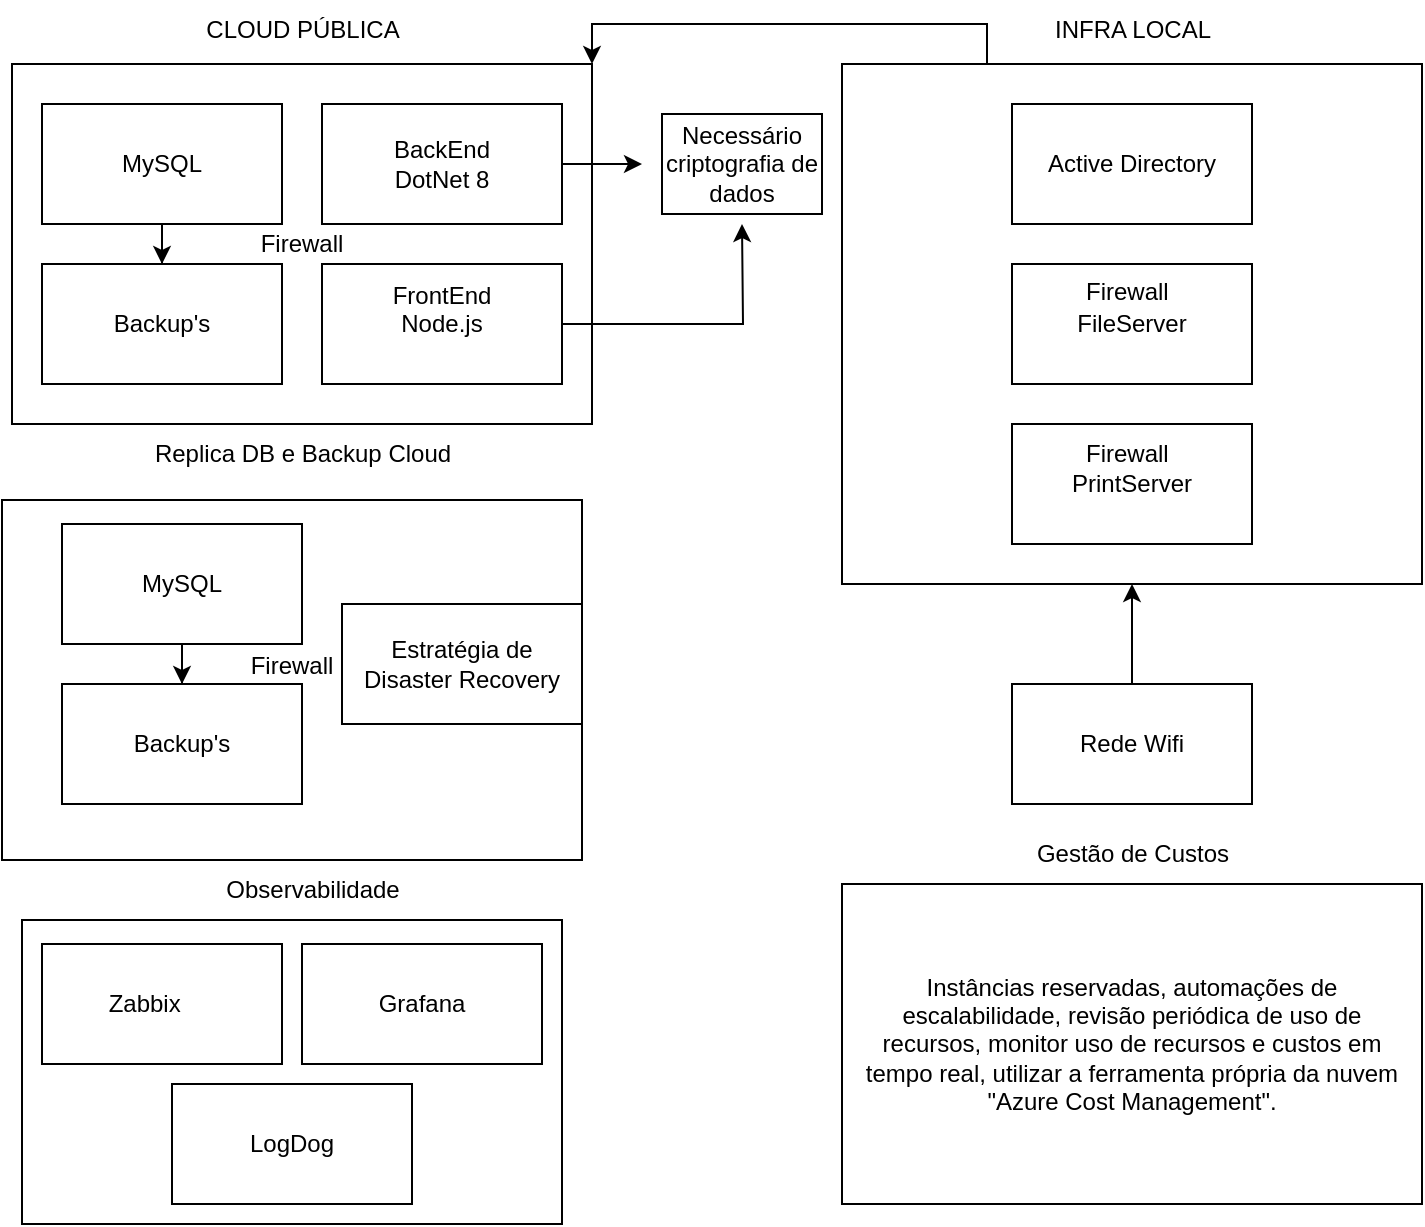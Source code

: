 <mxfile version="24.2.3" type="device">
  <diagram name="Página-1" id="S4oy3xDEYeUQU2gLbuBK">
    <mxGraphModel dx="1434" dy="1923" grid="1" gridSize="10" guides="1" tooltips="1" connect="1" arrows="1" fold="1" page="1" pageScale="1" pageWidth="827" pageHeight="1169" math="0" shadow="0">
      <root>
        <mxCell id="0" />
        <mxCell id="1" parent="0" />
        <mxCell id="9qqQeVZJJyEifuEDiSa8-4" value="Firewall" style="rounded=0;whiteSpace=wrap;html=1;" parent="1" vertex="1">
          <mxGeometry x="15" y="30" width="290" height="180" as="geometry" />
        </mxCell>
        <mxCell id="8hrsjIlJ7boSl-8sddWK-3" style="edgeStyle=orthogonalEdgeStyle;rounded=0;orthogonalLoop=1;jettySize=auto;html=1;entryX=0.5;entryY=0;entryDx=0;entryDy=0;" edge="1" parent="1" source="9qqQeVZJJyEifuEDiSa8-1" target="8hrsjIlJ7boSl-8sddWK-2">
          <mxGeometry relative="1" as="geometry" />
        </mxCell>
        <mxCell id="9qqQeVZJJyEifuEDiSa8-1" value="MySQL" style="rounded=0;whiteSpace=wrap;html=1;" parent="1" vertex="1">
          <mxGeometry x="30" y="50" width="120" height="60" as="geometry" />
        </mxCell>
        <mxCell id="8hrsjIlJ7boSl-8sddWK-13" style="edgeStyle=orthogonalEdgeStyle;rounded=0;orthogonalLoop=1;jettySize=auto;html=1;" edge="1" parent="1" source="9qqQeVZJJyEifuEDiSa8-2">
          <mxGeometry relative="1" as="geometry">
            <mxPoint x="330" y="80" as="targetPoint" />
          </mxGeometry>
        </mxCell>
        <mxCell id="9qqQeVZJJyEifuEDiSa8-2" value="&lt;div&gt;BackEnd&lt;/div&gt;&lt;div&gt;DotNet 8&lt;br&gt;&lt;/div&gt;" style="rounded=0;whiteSpace=wrap;html=1;" parent="1" vertex="1">
          <mxGeometry x="170" y="50" width="120" height="60" as="geometry" />
        </mxCell>
        <mxCell id="8hrsjIlJ7boSl-8sddWK-15" style="edgeStyle=orthogonalEdgeStyle;rounded=0;orthogonalLoop=1;jettySize=auto;html=1;" edge="1" parent="1" source="9qqQeVZJJyEifuEDiSa8-3">
          <mxGeometry relative="1" as="geometry">
            <mxPoint x="380" y="110" as="targetPoint" />
          </mxGeometry>
        </mxCell>
        <mxCell id="9qqQeVZJJyEifuEDiSa8-3" value="&lt;div&gt;FrontEnd&lt;/div&gt;&lt;div&gt;Node.js&lt;/div&gt;&lt;div&gt;&lt;br&gt;&lt;/div&gt;" style="rounded=0;whiteSpace=wrap;html=1;" parent="1" vertex="1">
          <mxGeometry x="170" y="130" width="120" height="60" as="geometry" />
        </mxCell>
        <mxCell id="9qqQeVZJJyEifuEDiSa8-5" value="CLOUD PÚBLICA" style="text;html=1;align=center;verticalAlign=middle;resizable=0;points=[];autosize=1;strokeColor=none;fillColor=none;" parent="1" vertex="1">
          <mxGeometry x="100" y="-2" width="120" height="30" as="geometry" />
        </mxCell>
        <mxCell id="9qqQeVZJJyEifuEDiSa8-13" style="edgeStyle=orthogonalEdgeStyle;rounded=0;orthogonalLoop=1;jettySize=auto;html=1;exitX=0.25;exitY=0;exitDx=0;exitDy=0;entryX=1;entryY=0;entryDx=0;entryDy=0;" parent="1" source="9qqQeVZJJyEifuEDiSa8-7" target="9qqQeVZJJyEifuEDiSa8-4" edge="1">
          <mxGeometry relative="1" as="geometry" />
        </mxCell>
        <mxCell id="9qqQeVZJJyEifuEDiSa8-7" value="" style="rounded=0;whiteSpace=wrap;html=1;" parent="1" vertex="1">
          <mxGeometry x="430" y="30" width="290" height="260" as="geometry" />
        </mxCell>
        <mxCell id="9qqQeVZJJyEifuEDiSa8-8" value="&lt;div&gt;INFRA LOCAL&lt;/div&gt;&lt;div&gt;&lt;br&gt;&lt;/div&gt;" style="text;html=1;align=center;verticalAlign=middle;resizable=0;points=[];autosize=1;strokeColor=none;fillColor=none;" parent="1" vertex="1">
          <mxGeometry x="525" width="100" height="40" as="geometry" />
        </mxCell>
        <mxCell id="9qqQeVZJJyEifuEDiSa8-9" value="Active Directory" style="rounded=0;whiteSpace=wrap;html=1;" parent="1" vertex="1">
          <mxGeometry x="515" y="50" width="120" height="60" as="geometry" />
        </mxCell>
        <mxCell id="9qqQeVZJJyEifuEDiSa8-10" value="FileServer" style="rounded=0;whiteSpace=wrap;html=1;" parent="1" vertex="1">
          <mxGeometry x="515" y="130" width="120" height="60" as="geometry" />
        </mxCell>
        <mxCell id="9qqQeVZJJyEifuEDiSa8-11" value="PrintServer" style="rounded=0;whiteSpace=wrap;html=1;" parent="1" vertex="1">
          <mxGeometry x="515" y="210" width="120" height="60" as="geometry" />
        </mxCell>
        <mxCell id="9qqQeVZJJyEifuEDiSa8-15" value="Rede Wifi" style="rounded=0;whiteSpace=wrap;html=1;" parent="1" vertex="1">
          <mxGeometry x="515" y="340" width="120" height="60" as="geometry" />
        </mxCell>
        <mxCell id="9qqQeVZJJyEifuEDiSa8-16" style="edgeStyle=orthogonalEdgeStyle;rounded=0;orthogonalLoop=1;jettySize=auto;html=1;entryX=0.5;entryY=1;entryDx=0;entryDy=0;" parent="1" source="9qqQeVZJJyEifuEDiSa8-15" target="9qqQeVZJJyEifuEDiSa8-7" edge="1">
          <mxGeometry relative="1" as="geometry" />
        </mxCell>
        <mxCell id="8hrsjIlJ7boSl-8sddWK-2" value="Backup&#39;s" style="rounded=0;whiteSpace=wrap;html=1;" vertex="1" parent="1">
          <mxGeometry x="30" y="130" width="120" height="60" as="geometry" />
        </mxCell>
        <mxCell id="8hrsjIlJ7boSl-8sddWK-8" value="" style="edgeStyle=orthogonalEdgeStyle;rounded=0;orthogonalLoop=1;jettySize=auto;html=1;" edge="1" parent="1" source="8hrsjIlJ7boSl-8sddWK-6" target="8hrsjIlJ7boSl-8sddWK-7">
          <mxGeometry relative="1" as="geometry" />
        </mxCell>
        <mxCell id="8hrsjIlJ7boSl-8sddWK-9" value="&#xa;Firewall&#xa;&#xa;" style="rounded=0;whiteSpace=wrap;html=1;" vertex="1" parent="1">
          <mxGeometry x="10" y="248" width="290" height="180" as="geometry" />
        </mxCell>
        <mxCell id="8hrsjIlJ7boSl-8sddWK-10" style="edgeStyle=orthogonalEdgeStyle;rounded=0;orthogonalLoop=1;jettySize=auto;html=1;" edge="1" parent="1" source="8hrsjIlJ7boSl-8sddWK-6" target="8hrsjIlJ7boSl-8sddWK-7">
          <mxGeometry relative="1" as="geometry" />
        </mxCell>
        <mxCell id="8hrsjIlJ7boSl-8sddWK-6" value="MySQL" style="rounded=0;whiteSpace=wrap;html=1;" vertex="1" parent="1">
          <mxGeometry x="40" y="260" width="120" height="60" as="geometry" />
        </mxCell>
        <mxCell id="8hrsjIlJ7boSl-8sddWK-7" value="Backup&#39;s" style="rounded=0;whiteSpace=wrap;html=1;" vertex="1" parent="1">
          <mxGeometry x="40" y="340" width="120" height="60" as="geometry" />
        </mxCell>
        <mxCell id="8hrsjIlJ7boSl-8sddWK-11" value="Replica DB e Backup Cloud" style="text;html=1;align=center;verticalAlign=middle;resizable=0;points=[];autosize=1;strokeColor=none;fillColor=none;" vertex="1" parent="1">
          <mxGeometry x="70" y="210" width="180" height="30" as="geometry" />
        </mxCell>
        <mxCell id="8hrsjIlJ7boSl-8sddWK-12" value="Estratégia de Disaster Recovery" style="rounded=0;whiteSpace=wrap;html=1;" vertex="1" parent="1">
          <mxGeometry x="180" y="300" width="120" height="60" as="geometry" />
        </mxCell>
        <mxCell id="8hrsjIlJ7boSl-8sddWK-14" value="&lt;div&gt;Necessário criptografia de dados&lt;/div&gt;" style="whiteSpace=wrap;html=1;" vertex="1" parent="1">
          <mxGeometry x="340" y="55" width="80" height="50" as="geometry" />
        </mxCell>
        <mxCell id="8hrsjIlJ7boSl-8sddWK-16" value="" style="rounded=0;whiteSpace=wrap;html=1;" vertex="1" parent="1">
          <mxGeometry x="20" y="458" width="270" height="152" as="geometry" />
        </mxCell>
        <mxCell id="8hrsjIlJ7boSl-8sddWK-17" value="Observabilidade" style="text;html=1;align=center;verticalAlign=middle;resizable=0;points=[];autosize=1;strokeColor=none;fillColor=none;" vertex="1" parent="1">
          <mxGeometry x="110" y="428" width="110" height="30" as="geometry" />
        </mxCell>
        <mxCell id="8hrsjIlJ7boSl-8sddWK-18" value="Zabbix&lt;span style=&quot;white-space: pre;&quot;&gt;&#x9;&lt;/span&gt; " style="rounded=0;whiteSpace=wrap;html=1;" vertex="1" parent="1">
          <mxGeometry x="30" y="470" width="120" height="60" as="geometry" />
        </mxCell>
        <mxCell id="8hrsjIlJ7boSl-8sddWK-19" value="Grafana" style="rounded=0;whiteSpace=wrap;html=1;" vertex="1" parent="1">
          <mxGeometry x="160" y="470" width="120" height="60" as="geometry" />
        </mxCell>
        <mxCell id="8hrsjIlJ7boSl-8sddWK-20" value="LogDog" style="rounded=0;whiteSpace=wrap;html=1;" vertex="1" parent="1">
          <mxGeometry x="95" y="540" width="120" height="60" as="geometry" />
        </mxCell>
        <mxCell id="8hrsjIlJ7boSl-8sddWK-21" value="&#xa;Firewall&#xa;&#xa;" style="text;whiteSpace=wrap;html=1;" vertex="1" parent="1">
          <mxGeometry x="550" y="197" width="80" height="40" as="geometry" />
        </mxCell>
        <mxCell id="8hrsjIlJ7boSl-8sddWK-22" value="Firewall" style="text;whiteSpace=wrap;html=1;" vertex="1" parent="1">
          <mxGeometry x="550" y="130" width="80" height="40" as="geometry" />
        </mxCell>
        <mxCell id="8hrsjIlJ7boSl-8sddWK-23" value="" style="rounded=0;whiteSpace=wrap;html=1;" vertex="1" parent="1">
          <mxGeometry x="430" y="440" width="290" height="160" as="geometry" />
        </mxCell>
        <mxCell id="8hrsjIlJ7boSl-8sddWK-24" value="Gestão de Custos" style="text;html=1;align=center;verticalAlign=middle;whiteSpace=wrap;rounded=0;" vertex="1" parent="1">
          <mxGeometry x="512.5" y="410" width="125" height="30" as="geometry" />
        </mxCell>
        <mxCell id="8hrsjIlJ7boSl-8sddWK-25" value="Instâncias reservadas, automações de escalabilidade, revisão periódica de uso de recursos, monitor uso de recursos e custos em tempo real, utilizar a ferramenta própria da nuvem &quot;Azure Cost Management&quot;." style="text;html=1;align=center;verticalAlign=middle;whiteSpace=wrap;rounded=0;" vertex="1" parent="1">
          <mxGeometry x="440" y="450" width="270" height="140" as="geometry" />
        </mxCell>
      </root>
    </mxGraphModel>
  </diagram>
</mxfile>
